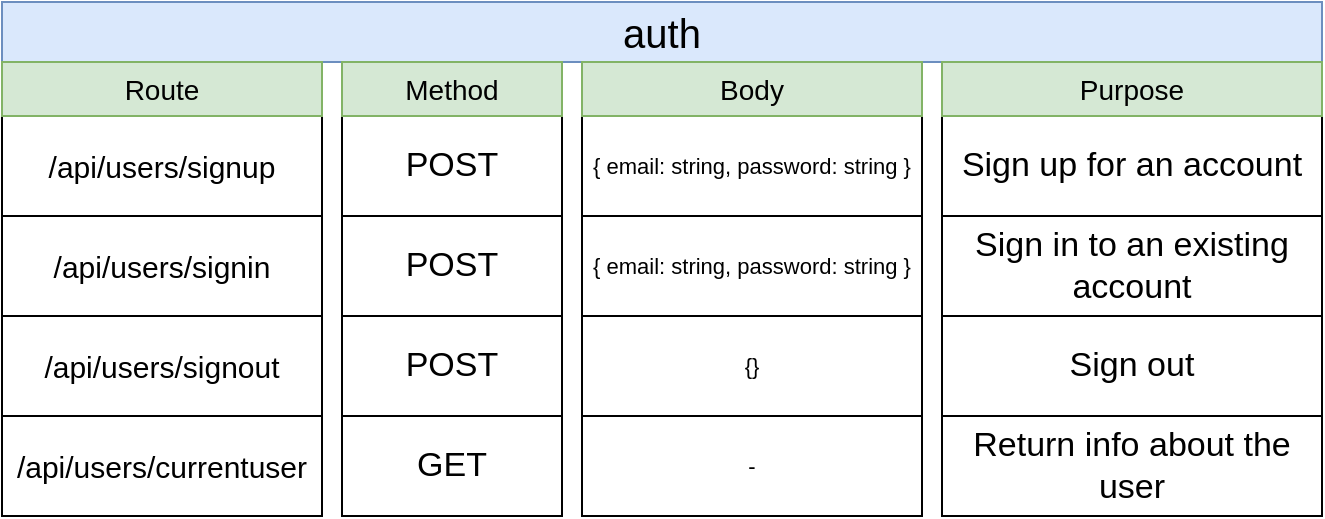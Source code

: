 <mxfile version="13.10.0" type="embed" pages="5">
    <diagram id="pP3zA8WMNNnWw6ckbHlF" name="auth API">
        <mxGraphModel dx="479" dy="548" grid="1" gridSize="10" guides="1" tooltips="1" connect="1" arrows="1" fold="1" page="1" pageScale="1" pageWidth="850" pageHeight="1100" math="0" shadow="0">
            <root>
                <mxCell id="0"/>
                <mxCell id="1" parent="0"/>
                <mxCell id="2" value="auth" style="rounded=0;whiteSpace=wrap;html=1;fontSize=20;align=center;fillColor=#dae8fc;strokeColor=#6c8ebf;fontStyle=0;fontColor=#000000;" parent="1" vertex="1">
                    <mxGeometry x="490" y="180" width="660" height="30" as="geometry"/>
                </mxCell>
                <mxCell id="3" value="POST" style="rounded=0;whiteSpace=wrap;html=1;fontSize=17;align=center;" parent="1" vertex="1">
                    <mxGeometry x="660" y="237" width="110" height="50" as="geometry"/>
                </mxCell>
                <mxCell id="4" value="/api/users/signup" style="rounded=0;whiteSpace=wrap;html=1;fontSize=15;align=center;" parent="1" vertex="1">
                    <mxGeometry x="490" y="237" width="160" height="50" as="geometry"/>
                </mxCell>
                <mxCell id="5" value="{ email: string, password: string }" style="rounded=0;whiteSpace=wrap;html=1;fontSize=11;align=center;" parent="1" vertex="1">
                    <mxGeometry x="780" y="237" width="170" height="50" as="geometry"/>
                </mxCell>
                <mxCell id="6" value="Sign up for an account" style="rounded=0;whiteSpace=wrap;html=1;fontSize=17;align=center;" parent="1" vertex="1">
                    <mxGeometry x="960" y="237" width="190" height="50" as="geometry"/>
                </mxCell>
                <mxCell id="7" value="Method" style="rounded=0;whiteSpace=wrap;html=1;fontSize=14;align=center;fillColor=#d5e8d4;strokeColor=#82b366;fontColor=#000000;" parent="1" vertex="1">
                    <mxGeometry x="660" y="210" width="110" height="27" as="geometry"/>
                </mxCell>
                <mxCell id="8" value="Route" style="rounded=0;whiteSpace=wrap;html=1;fontSize=14;align=center;fillColor=#d5e8d4;strokeColor=#82b366;fontColor=#000000;" parent="1" vertex="1">
                    <mxGeometry x="490" y="210" width="160" height="27" as="geometry"/>
                </mxCell>
                <mxCell id="9" value="Body" style="rounded=0;whiteSpace=wrap;html=1;fontSize=14;align=center;fillColor=#d5e8d4;strokeColor=#82b366;fontColor=#000000;" parent="1" vertex="1">
                    <mxGeometry x="780" y="210" width="170" height="27" as="geometry"/>
                </mxCell>
                <mxCell id="10" value="Purpose" style="rounded=0;whiteSpace=wrap;html=1;fontSize=14;align=center;fillColor=#d5e8d4;strokeColor=#82b366;fontColor=#000000;" parent="1" vertex="1">
                    <mxGeometry x="960" y="210" width="190" height="27" as="geometry"/>
                </mxCell>
                <mxCell id="11" value="POST" style="rounded=0;whiteSpace=wrap;html=1;fontSize=17;align=center;" parent="1" vertex="1">
                    <mxGeometry x="660" y="287" width="110" height="50" as="geometry"/>
                </mxCell>
                <mxCell id="12" value="/api/users/signin" style="rounded=0;whiteSpace=wrap;html=1;fontSize=15;align=center;" parent="1" vertex="1">
                    <mxGeometry x="490" y="287" width="160" height="50" as="geometry"/>
                </mxCell>
                <mxCell id="13" value="{ email: string, password: string }" style="rounded=0;whiteSpace=wrap;html=1;fontSize=11;align=center;" parent="1" vertex="1">
                    <mxGeometry x="780" y="287" width="170" height="50" as="geometry"/>
                </mxCell>
                <mxCell id="14" value="Sign in to an existing account" style="rounded=0;whiteSpace=wrap;html=1;fontSize=17;align=center;" parent="1" vertex="1">
                    <mxGeometry x="960" y="287" width="190" height="50" as="geometry"/>
                </mxCell>
                <mxCell id="15" value="POST" style="rounded=0;whiteSpace=wrap;html=1;fontSize=17;align=center;" parent="1" vertex="1">
                    <mxGeometry x="660" y="337" width="110" height="50" as="geometry"/>
                </mxCell>
                <mxCell id="16" value="/api/users/signout" style="rounded=0;whiteSpace=wrap;html=1;fontSize=15;align=center;" parent="1" vertex="1">
                    <mxGeometry x="490" y="337" width="160" height="50" as="geometry"/>
                </mxCell>
                <mxCell id="17" value="{}" style="rounded=0;whiteSpace=wrap;html=1;fontSize=11;align=center;" parent="1" vertex="1">
                    <mxGeometry x="780" y="337" width="170" height="50" as="geometry"/>
                </mxCell>
                <mxCell id="18" value="Sign out" style="rounded=0;whiteSpace=wrap;html=1;fontSize=17;align=center;" parent="1" vertex="1">
                    <mxGeometry x="960" y="337" width="190" height="50" as="geometry"/>
                </mxCell>
                <mxCell id="19" value="GET" style="rounded=0;whiteSpace=wrap;html=1;fontSize=17;align=center;" parent="1" vertex="1">
                    <mxGeometry x="660" y="387" width="110" height="50" as="geometry"/>
                </mxCell>
                <mxCell id="20" value="/api/users/currentuser" style="rounded=0;whiteSpace=wrap;html=1;fontSize=15;align=center;" parent="1" vertex="1">
                    <mxGeometry x="490" y="387" width="160" height="50" as="geometry"/>
                </mxCell>
                <mxCell id="21" value="-" style="rounded=0;whiteSpace=wrap;html=1;fontSize=11;align=center;" parent="1" vertex="1">
                    <mxGeometry x="780" y="387" width="170" height="50" as="geometry"/>
                </mxCell>
                <mxCell id="22" value="Return info about the user" style="rounded=0;whiteSpace=wrap;html=1;fontSize=17;align=center;" parent="1" vertex="1">
                    <mxGeometry x="960" y="387" width="190" height="50" as="geometry"/>
                </mxCell>
            </root>
        </mxGraphModel>
    </diagram>
    <diagram id="wknrve7_kJzuVYv7DMLA" name="auth requirements">
        <mxGraphModel dx="479" dy="548" grid="1" gridSize="10" guides="1" tooltips="1" connect="1" arrows="1" fold="1" page="1" pageScale="1" pageWidth="850" pageHeight="1100" math="0" shadow="0">
            <root>
                <mxCell id="8iwCmQECTmXBjqklKB3Y-0"/>
                <mxCell id="8iwCmQECTmXBjqklKB3Y-1" parent="8iwCmQECTmXBjqklKB3Y-0"/>
                <mxCell id="8iwCmQECTmXBjqklKB3Y-2" style="edgeStyle=orthogonalEdgeStyle;rounded=0;orthogonalLoop=1;jettySize=auto;html=1;exitX=1;exitY=0.5;exitDx=0;exitDy=0;fontSize=29;" parent="8iwCmQECTmXBjqklKB3Y-1" source="8iwCmQECTmXBjqklKB3Y-3" target="8iwCmQECTmXBjqklKB3Y-13" edge="1">
                    <mxGeometry relative="1" as="geometry"/>
                </mxCell>
                <mxCell id="8iwCmQECTmXBjqklKB3Y-3" value="Must be able to tell us &lt;span style=&quot;font-size: 17px;&quot;&gt;details about a user&lt;/span&gt;" style="rounded=0;whiteSpace=wrap;html=1;fontSize=17;align=center;fillColor=#f8cecc;strokeColor=#b85450;fontStyle=0;fontColor=#000000;" parent="8iwCmQECTmXBjqklKB3Y-1" vertex="1">
                    <mxGeometry x="550" y="250" width="490" height="50" as="geometry"/>
                </mxCell>
                <mxCell id="8iwCmQECTmXBjqklKB3Y-4" value="Requirements for Our Auth Mechanism" style="text;html=1;strokeColor=none;fillColor=none;align=center;verticalAlign=middle;whiteSpace=wrap;rounded=0;fontSize=21;fontStyle=1" parent="8iwCmQECTmXBjqklKB3Y-1" vertex="1">
                    <mxGeometry x="682.5" y="210" width="225" height="20" as="geometry"/>
                </mxCell>
                <mxCell id="8iwCmQECTmXBjqklKB3Y-5" style="edgeStyle=orthogonalEdgeStyle;rounded=0;orthogonalLoop=1;jettySize=auto;html=1;exitX=1;exitY=0.5;exitDx=0;exitDy=0;fontSize=29;" parent="8iwCmQECTmXBjqklKB3Y-1" source="8iwCmQECTmXBjqklKB3Y-6" target="8iwCmQECTmXBjqklKB3Y-13" edge="1">
                    <mxGeometry relative="1" as="geometry"/>
                </mxCell>
                <mxCell id="8iwCmQECTmXBjqklKB3Y-6" value="Must be able to handle authorization info" style="rounded=0;whiteSpace=wrap;html=1;fontSize=17;align=center;fillColor=#f8cecc;strokeColor=#b85450;fontStyle=0;fontColor=#000000;" parent="8iwCmQECTmXBjqklKB3Y-1" vertex="1">
                    <mxGeometry x="550" y="310" width="490" height="50" as="geometry"/>
                </mxCell>
                <mxCell id="8iwCmQECTmXBjqklKB3Y-7" style="edgeStyle=orthogonalEdgeStyle;rounded=0;orthogonalLoop=1;jettySize=auto;html=1;exitX=1;exitY=0.5;exitDx=0;exitDy=0;fontSize=29;" parent="8iwCmQECTmXBjqklKB3Y-1" source="8iwCmQECTmXBjqklKB3Y-8" target="8iwCmQECTmXBjqklKB3Y-13" edge="1">
                    <mxGeometry relative="1" as="geometry"/>
                </mxCell>
                <mxCell id="8iwCmQECTmXBjqklKB3Y-8" value="Must have a built-in, tamper-resistant way to expire or invalidate itself" style="rounded=0;whiteSpace=wrap;html=1;fontSize=17;align=center;fillColor=#f8cecc;strokeColor=#b85450;fontStyle=0;fontColor=#000000;" parent="8iwCmQECTmXBjqklKB3Y-1" vertex="1">
                    <mxGeometry x="550" y="370" width="490" height="50" as="geometry"/>
                </mxCell>
                <mxCell id="8iwCmQECTmXBjqklKB3Y-9" style="edgeStyle=orthogonalEdgeStyle;rounded=0;orthogonalLoop=1;jettySize=auto;html=1;exitX=1;exitY=0.5;exitDx=0;exitDy=0;entryX=0;entryY=0.5;entryDx=0;entryDy=0;fontSize=29;" parent="8iwCmQECTmXBjqklKB3Y-1" source="8iwCmQECTmXBjqklKB3Y-10" target="8iwCmQECTmXBjqklKB3Y-13" edge="1">
                    <mxGeometry relative="1" as="geometry"/>
                </mxCell>
                <mxCell id="8iwCmQECTmXBjqklKB3Y-10" value="Must be easily understood between different languages" style="rounded=0;whiteSpace=wrap;html=1;fontSize=17;align=center;fillColor=#f8cecc;strokeColor=#b85450;fontStyle=0;fontColor=#000000;" parent="8iwCmQECTmXBjqklKB3Y-1" vertex="1">
                    <mxGeometry x="550" y="430" width="490" height="50" as="geometry"/>
                </mxCell>
                <mxCell id="8iwCmQECTmXBjqklKB3Y-11" style="edgeStyle=orthogonalEdgeStyle;rounded=0;orthogonalLoop=1;jettySize=auto;html=1;exitX=1;exitY=0.5;exitDx=0;exitDy=0;fontSize=29;" parent="8iwCmQECTmXBjqklKB3Y-1" source="8iwCmQECTmXBjqklKB3Y-12" target="8iwCmQECTmXBjqklKB3Y-13" edge="1">
                    <mxGeometry relative="1" as="geometry"/>
                </mxCell>
                <mxCell id="8iwCmQECTmXBjqklKB3Y-12" value="Must not require some kind of backing data store on the server" style="rounded=0;whiteSpace=wrap;html=1;fontSize=17;align=center;fillColor=#f8cecc;strokeColor=#b85450;fontStyle=0;fontColor=#000000;" parent="8iwCmQECTmXBjqklKB3Y-1" vertex="1">
                    <mxGeometry x="550" y="490" width="490" height="50" as="geometry"/>
                </mxCell>
                <mxCell id="8iwCmQECTmXBjqklKB3Y-13" value="JWT!" style="rounded=0;whiteSpace=wrap;html=1;fontSize=29;align=center;fontStyle=0;fillColor=#dae8fc;strokeColor=#6c8ebf;fontColor=#000000;" parent="8iwCmQECTmXBjqklKB3Y-1" vertex="1">
                    <mxGeometry x="1110" y="250" width="120" height="290" as="geometry"/>
                </mxCell>
            </root>
        </mxGraphModel>
    </diagram>
    <diagram id="s7Son8mbhETvgVvLeWUq" name="jwt &amp; ssr">
        <mxGraphModel dx="479" dy="548" grid="1" gridSize="10" guides="1" tooltips="1" connect="1" arrows="1" fold="1" page="1" pageScale="1" pageWidth="850" pageHeight="1100" math="0" shadow="0">
            <root>
                <mxCell id="JNkHGROEs0F1F4ubXFPu-0"/>
                <mxCell id="JNkHGROEs0F1F4ubXFPu-1" parent="JNkHGROEs0F1F4ubXFPu-0"/>
                <mxCell id="JNkHGROEs0F1F4ubXFPu-2" value="Client" style="rounded=0;whiteSpace=wrap;html=1;fillColor=#f5f5f5;strokeColor=#666666;fontStyle=1;fontSize=19;fontColor=#000000;" parent="JNkHGROEs0F1F4ubXFPu-1" vertex="1">
                    <mxGeometry x="870" y="260" width="120" height="35" as="geometry"/>
                </mxCell>
                <mxCell id="JNkHGROEs0F1F4ubXFPu-3" style="edgeStyle=orthogonalEdgeStyle;rounded=0;orthogonalLoop=1;jettySize=auto;html=1;exitX=1;exitY=0.5;exitDx=0;exitDy=0;strokeWidth=1;fontSize=19;fontColor=#FFFFFF;strokeColor=#FFFFFF;" parent="JNkHGROEs0F1F4ubXFPu-1" source="JNkHGROEs0F1F4ubXFPu-5" target="JNkHGROEs0F1F4ubXFPu-17" edge="1">
                    <mxGeometry relative="1" as="geometry"/>
                </mxCell>
                <mxCell id="JNkHGROEs0F1F4ubXFPu-4" style="edgeStyle=orthogonalEdgeStyle;rounded=0;orthogonalLoop=1;jettySize=auto;html=1;exitX=1;exitY=0.5;exitDx=0;exitDy=0;entryX=0;entryY=0.417;entryDx=0;entryDy=0;entryPerimeter=0;strokeWidth=1;fontSize=19;fontColor=#FFFFFF;strokeColor=#FFFFFF;" parent="JNkHGROEs0F1F4ubXFPu-1" source="JNkHGROEs0F1F4ubXFPu-5" target="JNkHGROEs0F1F4ubXFPu-20" edge="1">
                    <mxGeometry relative="1" as="geometry"/>
                </mxCell>
                <mxCell id="JNkHGROEs0F1F4ubXFPu-5" value="" style="rounded=0;whiteSpace=wrap;html=1;fillColor=#f5f5f5;strokeColor=#666666;fontStyle=1;fontSize=19;fontColor=#000000;" parent="JNkHGROEs0F1F4ubXFPu-1" vertex="1">
                    <mxGeometry x="870" y="295" width="120" height="115" as="geometry"/>
                </mxCell>
                <mxCell id="JNkHGROEs0F1F4ubXFPu-6" value="Next JS" style="rounded=0;whiteSpace=wrap;html=1;fontSize=15;fontStyle=1;fontColor=#FFFFFF;" parent="JNkHGROEs0F1F4ubXFPu-1" vertex="1">
                    <mxGeometry x="885" y="310.26" width="90" height="90" as="geometry"/>
                </mxCell>
                <mxCell id="JNkHGROEs0F1F4ubXFPu-7" value="" style="endArrow=classic;html=1;fontSize=15;fontColor=#000000;" parent="JNkHGROEs0F1F4ubXFPu-1" edge="1">
                    <mxGeometry width="50" height="50" relative="1" as="geometry">
                        <mxPoint x="660" y="325" as="sourcePoint"/>
                        <mxPoint x="870" y="325" as="targetPoint"/>
                    </mxGeometry>
                </mxCell>
                <mxCell id="JNkHGROEs0F1F4ubXFPu-8" value="Request" style="rounded=0;whiteSpace=wrap;html=1;fontSize=15;fillColor=#dae8fc;strokeColor=#6c8ebf;fontStyle=1;fontColor=#000000;" parent="JNkHGROEs0F1F4ubXFPu-1" vertex="1">
                    <mxGeometry x="694" y="265" width="146" height="30" as="geometry"/>
                </mxCell>
                <mxCell id="JNkHGROEs0F1F4ubXFPu-9" value="" style="endArrow=classic;html=1;fontSize=15;fontColor=#000000;" parent="JNkHGROEs0F1F4ubXFPu-1" edge="1">
                    <mxGeometry width="50" height="50" relative="1" as="geometry">
                        <mxPoint x="870" y="340.26" as="sourcePoint"/>
                        <mxPoint x="660" y="340" as="targetPoint"/>
                    </mxGeometry>
                </mxCell>
                <mxCell id="JNkHGROEs0F1F4ubXFPu-10" value="Response" style="rounded=0;whiteSpace=wrap;html=1;fontSize=15;fillColor=#dae8fc;strokeColor=#6c8ebf;fontStyle=1;fontColor=#000000;" parent="JNkHGROEs0F1F4ubXFPu-1" vertex="1">
                    <mxGeometry x="694" y="340.26" width="150" height="30" as="geometry"/>
                </mxCell>
                <mxCell id="JNkHGROEs0F1F4ubXFPu-11" value="Fully rendered HTML file with content" style="rounded=0;whiteSpace=wrap;html=1;fontSize=19;fillColor=#dae8fc;strokeColor=#6c8ebf;fontStyle=1;fontColor=#000000;" parent="JNkHGROEs0F1F4ubXFPu-1" vertex="1">
                    <mxGeometry x="694" y="370.26" width="150" height="89.74" as="geometry"/>
                </mxCell>
                <mxCell id="JNkHGROEs0F1F4ubXFPu-12" value="" style="strokeWidth=1;shadow=0;dashed=0;align=center;html=1;shape=mxgraph.mockup.containers.browserWindow;rSize=0;strokeColor=#666666;strokeColor2=#008cff;strokeColor3=#c4c4c4;mainText=,;recursiveResize=0;fontSize=29;fontColor=#000000;" parent="JNkHGROEs0F1F4ubXFPu-1" vertex="1">
                    <mxGeometry x="356" y="250" width="304" height="230" as="geometry"/>
                </mxCell>
                <mxCell id="JNkHGROEs0F1F4ubXFPu-13" value="Page 1" style="strokeWidth=1;shadow=0;dashed=0;align=center;html=1;shape=mxgraph.mockup.containers.anchor;fontSize=17;fontColor=#666666;align=left;" parent="JNkHGROEs0F1F4ubXFPu-12" vertex="1">
                    <mxGeometry x="60" y="12" width="110" height="26" as="geometry"/>
                </mxCell>
                <mxCell id="JNkHGROEs0F1F4ubXFPu-14" value="ticketing.dev" style="strokeWidth=1;shadow=0;dashed=0;align=center;html=1;shape=mxgraph.mockup.containers.anchor;rSize=0;fontSize=17;fontColor=#666666;align=left;" parent="JNkHGROEs0F1F4ubXFPu-12" vertex="1">
                    <mxGeometry x="130" y="60" width="250" height="26" as="geometry"/>
                </mxCell>
                <mxCell id="JNkHGROEs0F1F4ubXFPu-15" value="&lt;span style=&quot;font-weight: normal&quot;&gt;GET ticketing.dev&lt;/span&gt;" style="rounded=0;whiteSpace=wrap;html=1;fontSize=15;fillColor=#dae8fc;strokeColor=#6c8ebf;fontStyle=1;fontColor=#000000;" parent="JNkHGROEs0F1F4ubXFPu-1" vertex="1">
                    <mxGeometry x="694" y="295" width="146" height="30" as="geometry"/>
                </mxCell>
                <mxCell id="JNkHGROEs0F1F4ubXFPu-16" value="Orders Service" style="rounded=0;whiteSpace=wrap;html=1;fillColor=#f5f5f5;strokeColor=#666666;fontStyle=1;fontSize=19;fontColor=#000000;" parent="JNkHGROEs0F1F4ubXFPu-1" vertex="1">
                    <mxGeometry x="1080" y="245" width="190" height="35" as="geometry"/>
                </mxCell>
                <mxCell id="JNkHGROEs0F1F4ubXFPu-17" value="" style="rounded=0;whiteSpace=wrap;html=1;fillColor=#f5f5f5;strokeColor=#666666;fontStyle=1;fontSize=19;fontColor=#000000;" parent="JNkHGROEs0F1F4ubXFPu-1" vertex="1">
                    <mxGeometry x="1080" y="280" width="190" height="60" as="geometry"/>
                </mxCell>
                <mxCell id="JNkHGROEs0F1F4ubXFPu-18" value="Express + express-validator" style="rounded=0;whiteSpace=wrap;html=1;fontSize=15;fontColor=#FFFFFF;" parent="JNkHGROEs0F1F4ubXFPu-1" vertex="1">
                    <mxGeometry x="1110" y="285" width="130" height="50" as="geometry"/>
                </mxCell>
                <mxCell id="JNkHGROEs0F1F4ubXFPu-19" value="Ticketing Service" style="rounded=0;whiteSpace=wrap;html=1;fillColor=#f5f5f5;strokeColor=#666666;fontStyle=1;fontSize=19;fontColor=#000000;" parent="JNkHGROEs0F1F4ubXFPu-1" vertex="1">
                    <mxGeometry x="1080" y="365" width="190" height="35" as="geometry"/>
                </mxCell>
                <mxCell id="JNkHGROEs0F1F4ubXFPu-20" value="" style="rounded=0;whiteSpace=wrap;html=1;fillColor=#f5f5f5;strokeColor=#666666;fontStyle=1;fontSize=19;fontColor=#000000;" parent="JNkHGROEs0F1F4ubXFPu-1" vertex="1">
                    <mxGeometry x="1080" y="400" width="190" height="60" as="geometry"/>
                </mxCell>
                <mxCell id="JNkHGROEs0F1F4ubXFPu-21" value="Express + express-validator" style="rounded=0;whiteSpace=wrap;html=1;fontSize=15;fontColor=#FFFFFF;" parent="JNkHGROEs0F1F4ubXFPu-1" vertex="1">
                    <mxGeometry x="1110" y="405" width="130" height="50" as="geometry"/>
                </mxCell>
                <mxCell id="JNkHGROEs0F1F4ubXFPu-22" value="" style="endArrow=none;dashed=1;html=1;fontSize=29;strokeWidth=6;strokeColor=#FF0000;fontColor=#000000;" parent="JNkHGROEs0F1F4ubXFPu-1" edge="1">
                    <mxGeometry width="50" height="50" relative="1" as="geometry">
                        <mxPoint x="620" y="240" as="sourcePoint"/>
                        <mxPoint x="1060" y="240" as="targetPoint"/>
                    </mxGeometry>
                </mxCell>
                <mxCell id="JNkHGROEs0F1F4ubXFPu-23" value="With server side rendering, we need to know auth info &lt;i style=&quot;font-size: 21px;&quot;&gt;with the first request&lt;/i&gt;" style="rounded=1;whiteSpace=wrap;html=1;fontSize=21;align=center;fillColor=#1ba1e2;strokeColor=#006EAF;fontColor=#ffffff;arcSize=40;" parent="JNkHGROEs0F1F4ubXFPu-1" vertex="1">
                    <mxGeometry x="690" y="120" width="330" height="100" as="geometry"/>
                </mxCell>
                <mxCell id="JNkHGROEs0F1F4ubXFPu-44" value="" style="strokeWidth=1;shadow=0;dashed=0;align=center;html=1;shape=mxgraph.mockup.containers.browserWindow;rSize=0;strokeColor=#666666;strokeColor2=#008cff;strokeColor3=#c4c4c4;mainText=,;recursiveResize=0;fontSize=25;fontColor=#000000;" parent="JNkHGROEs0F1F4ubXFPu-1" vertex="1">
                    <mxGeometry x="70" y="650" width="260" height="330" as="geometry"/>
                </mxCell>
                <mxCell id="JNkHGROEs0F1F4ubXFPu-45" value="Page 1" style="strokeWidth=1;shadow=0;dashed=0;align=center;html=1;shape=mxgraph.mockup.containers.anchor;fontSize=17;fontColor=#666666;align=left;" parent="JNkHGROEs0F1F4ubXFPu-44" vertex="1">
                    <mxGeometry x="60" y="12" width="110" height="26" as="geometry"/>
                </mxCell>
                <mxCell id="JNkHGROEs0F1F4ubXFPu-46" value="" style="strokeWidth=1;shadow=0;dashed=0;align=center;html=1;shape=mxgraph.mockup.containers.anchor;rSize=0;fontSize=17;fontColor=#666666;align=left;" parent="JNkHGROEs0F1F4ubXFPu-44" vertex="1">
                    <mxGeometry x="130" y="60" width="250" height="26" as="geometry"/>
                </mxCell>
                <mxCell id="JNkHGROEs0F1F4ubXFPu-47" value="Server" style="rounded=0;whiteSpace=wrap;html=1;fontSize=25;fillColor=#dae8fc;strokeColor=#6c8ebf;fontStyle=1;fontColor=#000000;" parent="JNkHGROEs0F1F4ubXFPu-1" vertex="1">
                    <mxGeometry x="620" y="650" width="130" height="330" as="geometry"/>
                </mxCell>
                <mxCell id="JNkHGROEs0F1F4ubXFPu-48" value="" style="endArrow=classic;html=1;fontSize=25;fontColor=#000000;" parent="JNkHGROEs0F1F4ubXFPu-1" edge="1">
                    <mxGeometry width="50" height="50" relative="1" as="geometry">
                        <mxPoint x="330" y="680" as="sourcePoint"/>
                        <mxPoint x="620" y="680" as="targetPoint"/>
                    </mxGeometry>
                </mxCell>
                <mxCell id="JNkHGROEs0F1F4ubXFPu-49" value="" style="endArrow=classic;html=1;fontSize=25;fontColor=#000000;" parent="JNkHGROEs0F1F4ubXFPu-1" edge="1">
                    <mxGeometry width="50" height="50" relative="1" as="geometry">
                        <mxPoint x="330" y="800" as="sourcePoint"/>
                        <mxPoint x="620" y="800" as="targetPoint"/>
                    </mxGeometry>
                </mxCell>
                <mxCell id="JNkHGROEs0F1F4ubXFPu-50" value="" style="endArrow=classic;html=1;fontSize=25;fontColor=#000000;" parent="JNkHGROEs0F1F4ubXFPu-1" edge="1">
                    <mxGeometry width="50" height="50" relative="1" as="geometry">
                        <mxPoint x="330" y="920" as="sourcePoint"/>
                        <mxPoint x="620" y="920" as="targetPoint"/>
                    </mxGeometry>
                </mxCell>
                <mxCell id="JNkHGROEs0F1F4ubXFPu-51" value="Request" style="rounded=0;whiteSpace=wrap;html=1;fontSize=19;fillColor=#ffe6cc;strokeColor=#d79b00;fontColor=#000000;" parent="JNkHGROEs0F1F4ubXFPu-1" vertex="1">
                    <mxGeometry x="380" y="920" width="190" height="30" as="geometry"/>
                </mxCell>
                <mxCell id="JNkHGROEs0F1F4ubXFPu-52" value="Headers" style="rounded=0;whiteSpace=wrap;html=1;fontSize=13;fillColor=#ffe6cc;strokeColor=#d79b00;fontStyle=1;fontColor=#000000;" parent="JNkHGROEs0F1F4ubXFPu-1" vertex="1">
                    <mxGeometry x="380" y="950" width="190" height="20" as="geometry"/>
                </mxCell>
                <mxCell id="JNkHGROEs0F1F4ubXFPu-53" value="Cookie" style="rounded=0;whiteSpace=wrap;html=1;fontSize=13;fillColor=#ffe6cc;strokeColor=#d79b00;fontStyle=1;fontColor=#000000;" parent="JNkHGROEs0F1F4ubXFPu-1" vertex="1">
                    <mxGeometry x="380" y="970" width="100" height="20" as="geometry"/>
                </mxCell>
                <mxCell id="JNkHGROEs0F1F4ubXFPu-54" value="MY JWT" style="rounded=0;whiteSpace=wrap;html=1;fontSize=13;fillColor=#ffe6cc;strokeColor=#d79b00;fontColor=#000000;" parent="JNkHGROEs0F1F4ubXFPu-1" vertex="1">
                    <mxGeometry x="480" y="970" width="90" height="20" as="geometry"/>
                </mxCell>
                <mxCell id="JNkHGROEs0F1F4ubXFPu-56" value="Request" style="rounded=0;whiteSpace=wrap;html=1;fontSize=19;fillColor=#ffe6cc;strokeColor=#d79b00;fontColor=#000000;" parent="JNkHGROEs0F1F4ubXFPu-1" vertex="1">
                    <mxGeometry x="370" y="790" width="190" height="30" as="geometry"/>
                </mxCell>
                <mxCell id="JNkHGROEs0F1F4ubXFPu-57" value="Body" style="rounded=0;whiteSpace=wrap;html=1;fontSize=13;fillColor=#ffe6cc;strokeColor=#d79b00;fontStyle=1;fontColor=#000000;" parent="JNkHGROEs0F1F4ubXFPu-1" vertex="1">
                    <mxGeometry x="370" y="820" width="190" height="20" as="geometry"/>
                </mxCell>
                <mxCell id="JNkHGROEs0F1F4ubXFPu-58" value="token" style="rounded=0;whiteSpace=wrap;html=1;fontSize=13;fillColor=#ffe6cc;strokeColor=#d79b00;fontStyle=1;fontColor=#000000;" parent="JNkHGROEs0F1F4ubXFPu-1" vertex="1">
                    <mxGeometry x="370" y="840" width="100" height="20" as="geometry"/>
                </mxCell>
                <mxCell id="JNkHGROEs0F1F4ubXFPu-59" value="MY JWT" style="rounded=0;whiteSpace=wrap;html=1;fontSize=13;fillColor=#ffe6cc;strokeColor=#d79b00;fontColor=#000000;" parent="JNkHGROEs0F1F4ubXFPu-1" vertex="1">
                    <mxGeometry x="470" y="840" width="90" height="20" as="geometry"/>
                </mxCell>
                <mxCell id="JNkHGROEs0F1F4ubXFPu-60" value="Request" style="rounded=0;whiteSpace=wrap;html=1;fontSize=19;fillColor=#ffe6cc;strokeColor=#d79b00;fontColor=#000000;" parent="JNkHGROEs0F1F4ubXFPu-1" vertex="1">
                    <mxGeometry x="370" y="650" width="190" height="30" as="geometry"/>
                </mxCell>
                <mxCell id="JNkHGROEs0F1F4ubXFPu-61" value="Authorization" style="rounded=0;whiteSpace=wrap;html=1;fontSize=13;fillColor=#ffe6cc;strokeColor=#d79b00;fontStyle=1;fontColor=#000000;" parent="JNkHGROEs0F1F4ubXFPu-1" vertex="1">
                    <mxGeometry x="370" y="700" width="100" height="20" as="geometry"/>
                </mxCell>
                <mxCell id="JNkHGROEs0F1F4ubXFPu-62" value="MY JWT" style="rounded=0;whiteSpace=wrap;html=1;fontSize=13;fillColor=#ffe6cc;strokeColor=#d79b00;fontColor=#000000;" parent="JNkHGROEs0F1F4ubXFPu-1" vertex="1">
                    <mxGeometry x="470" y="700" width="90" height="20" as="geometry"/>
                </mxCell>
                <mxCell id="JNkHGROEs0F1F4ubXFPu-63" value="Headers" style="rounded=0;whiteSpace=wrap;html=1;fontSize=13;fillColor=#ffe6cc;strokeColor=#d79b00;fontStyle=1;fontColor=#000000;" parent="JNkHGROEs0F1F4ubXFPu-1" vertex="1">
                    <mxGeometry x="370" y="680" width="190" height="20" as="geometry"/>
                </mxCell>
                <mxCell id="JNkHGROEs0F1F4ubXFPu-64" value="" style="strokeWidth=1;shadow=0;dashed=0;align=center;html=1;shape=mxgraph.mockup.containers.browserWindow;rSize=0;strokeColor=#666666;strokeColor2=#008cff;strokeColor3=#c4c4c4;mainText=,;recursiveResize=0;fontSize=25;fontColor=#000000;" parent="JNkHGROEs0F1F4ubXFPu-1" vertex="1">
                    <mxGeometry x="975" y="640" width="260" height="330" as="geometry"/>
                </mxCell>
                <mxCell id="JNkHGROEs0F1F4ubXFPu-65" value="Page 1" style="strokeWidth=1;shadow=0;dashed=0;align=center;html=1;shape=mxgraph.mockup.containers.anchor;fontSize=17;fontColor=#666666;align=left;" parent="JNkHGROEs0F1F4ubXFPu-64" vertex="1">
                    <mxGeometry x="60" y="12" width="110" height="26" as="geometry"/>
                </mxCell>
                <mxCell id="JNkHGROEs0F1F4ubXFPu-66" value="" style="strokeWidth=1;shadow=0;dashed=0;align=center;html=1;shape=mxgraph.mockup.containers.anchor;rSize=0;fontSize=17;fontColor=#666666;align=left;" parent="JNkHGROEs0F1F4ubXFPu-64" vertex="1">
                    <mxGeometry x="130" y="60" width="250" height="26" as="geometry"/>
                </mxCell>
                <mxCell id="JNkHGROEs0F1F4ubXFPu-67" value="Server" style="rounded=0;whiteSpace=wrap;html=1;fontSize=25;fillColor=#dae8fc;strokeColor=#6c8ebf;fontStyle=1;fontColor=#000000;" parent="JNkHGROEs0F1F4ubXFPu-1" vertex="1">
                    <mxGeometry x="1525" y="640" width="130" height="330" as="geometry"/>
                </mxCell>
                <mxCell id="JNkHGROEs0F1F4ubXFPu-68" value="" style="endArrow=classic;html=1;fontSize=25;fontColor=#000000;" parent="JNkHGROEs0F1F4ubXFPu-1" edge="1">
                    <mxGeometry width="50" height="50" relative="1" as="geometry">
                        <mxPoint x="1235" y="670" as="sourcePoint"/>
                        <mxPoint x="1525" y="670" as="targetPoint"/>
                    </mxGeometry>
                </mxCell>
                <mxCell id="JNkHGROEs0F1F4ubXFPu-69" value="" style="endArrow=classic;html=1;fontSize=25;fontColor=#000000;" parent="JNkHGROEs0F1F4ubXFPu-1" edge="1">
                    <mxGeometry width="50" height="50" relative="1" as="geometry">
                        <mxPoint x="1235" y="790" as="sourcePoint"/>
                        <mxPoint x="1525" y="790" as="targetPoint"/>
                    </mxGeometry>
                </mxCell>
                <mxCell id="JNkHGROEs0F1F4ubXFPu-70" value="" style="endArrow=classic;html=1;fontSize=25;fontColor=#000000;" parent="JNkHGROEs0F1F4ubXFPu-1" edge="1">
                    <mxGeometry width="50" height="50" relative="1" as="geometry">
                        <mxPoint x="1235" y="910" as="sourcePoint"/>
                        <mxPoint x="1525" y="910" as="targetPoint"/>
                    </mxGeometry>
                </mxCell>
                <mxCell id="JNkHGROEs0F1F4ubXFPu-71" value="Request" style="rounded=0;whiteSpace=wrap;html=1;fontSize=19;fillColor=#ffe6cc;strokeColor=#d79b00;fontColor=#000000;" parent="JNkHGROEs0F1F4ubXFPu-1" vertex="1">
                    <mxGeometry x="1285" y="910" width="190" height="30" as="geometry"/>
                </mxCell>
                <mxCell id="JNkHGROEs0F1F4ubXFPu-72" value="Headers" style="rounded=0;whiteSpace=wrap;html=1;fontSize=13;fillColor=#ffe6cc;strokeColor=#d79b00;fontStyle=1;fontColor=#000000;" parent="JNkHGROEs0F1F4ubXFPu-1" vertex="1">
                    <mxGeometry x="1285" y="940" width="190" height="20" as="geometry"/>
                </mxCell>
                <mxCell id="JNkHGROEs0F1F4ubXFPu-73" value="Cookie" style="rounded=0;whiteSpace=wrap;html=1;fontSize=13;fillColor=#ffe6cc;strokeColor=#d79b00;fontStyle=1;fontColor=#000000;" parent="JNkHGROEs0F1F4ubXFPu-1" vertex="1">
                    <mxGeometry x="1285" y="960" width="100" height="20" as="geometry"/>
                </mxCell>
                <mxCell id="JNkHGROEs0F1F4ubXFPu-74" value="MY JWT" style="rounded=0;whiteSpace=wrap;html=1;fontSize=13;fillColor=#ffe6cc;strokeColor=#d79b00;fontColor=#000000;" parent="JNkHGROEs0F1F4ubXFPu-1" vertex="1">
                    <mxGeometry x="1385" y="960" width="90" height="20" as="geometry"/>
                </mxCell>
                <mxCell id="JNkHGROEs0F1F4ubXFPu-75" value="" style="shape=singleArrow;direction=south;whiteSpace=wrap;html=1;fontColor=#000000;arrowWidth=0.28;arrowSize=0.18;fillColor=#33FF33;" parent="JNkHGROEs0F1F4ubXFPu-1" vertex="1">
                    <mxGeometry x="1090" y="510" width="50" height="100" as="geometry"/>
                </mxCell>
                <mxCell id="JNkHGROEs0F1F4ubXFPu-77" value="Options to send the token on a request" style="rounded=1;whiteSpace=wrap;html=1;fontSize=21;align=center;fillColor=#1ba1e2;strokeColor=#006EAF;fontColor=#ffffff;arcSize=38;" parent="JNkHGROEs0F1F4ubXFPu-1" vertex="1">
                    <mxGeometry x="10" y="540" width="210" height="80" as="geometry"/>
                </mxCell>
                <mxCell id="JNkHGROEs0F1F4ubXFPu-78" value="With the SSR we will remain with one option to send the cookie" style="rounded=1;whiteSpace=wrap;html=1;fontSize=21;align=center;fillColor=#1ba1e2;strokeColor=#006EAF;fontColor=#ffffff;arcSize=33;" parent="JNkHGROEs0F1F4ubXFPu-1" vertex="1">
                    <mxGeometry x="1390" y="470" width="280" height="150" as="geometry"/>
                </mxCell>
            </root>
        </mxGraphModel>
    </diagram>
    <diagram id="mDgVP7-o3KTjvQFtGrMG" name="sign up">
        <mxGraphModel dx="479" dy="548" grid="1" gridSize="10" guides="1" tooltips="1" connect="1" arrows="1" fold="1" page="1" pageScale="1" pageWidth="850" pageHeight="1100" math="0" shadow="0">
            <root>
                <mxCell id="2ePLKepx3ksOfY-r8SGx-0"/>
                <mxCell id="2ePLKepx3ksOfY-r8SGx-1" parent="2ePLKepx3ksOfY-r8SGx-0"/>
                <mxCell id="2ePLKepx3ksOfY-r8SGx-48" value="" style="strokeWidth=1;shadow=0;dashed=0;align=center;html=1;shape=mxgraph.mockup.containers.browserWindow;rSize=0;strokeColor=#666666;strokeColor2=#008cff;strokeColor3=#c4c4c4;mainText=,;recursiveResize=0;fontStyle=1;fontColor=#000000;" parent="2ePLKepx3ksOfY-r8SGx-1" vertex="1">
                    <mxGeometry x="250" y="295" width="190" height="250" as="geometry"/>
                </mxCell>
                <mxCell id="2ePLKepx3ksOfY-r8SGx-49" value="Page 1" style="strokeWidth=1;shadow=0;dashed=0;align=center;html=1;shape=mxgraph.mockup.containers.anchor;fontSize=17;fontColor=#666666;align=left;" parent="2ePLKepx3ksOfY-r8SGx-48" vertex="1">
                    <mxGeometry x="60" y="12" width="110" height="26" as="geometry"/>
                </mxCell>
                <mxCell id="2ePLKepx3ksOfY-r8SGx-50" value="" style="strokeWidth=1;shadow=0;dashed=0;align=center;html=1;shape=mxgraph.mockup.containers.anchor;rSize=0;fontSize=17;fontColor=#666666;align=left;" parent="2ePLKepx3ksOfY-r8SGx-48" vertex="1">
                    <mxGeometry x="130" y="60" width="250" height="26" as="geometry"/>
                </mxCell>
                <mxCell id="2ePLKepx3ksOfY-r8SGx-51" value="React App" style="rounded=0;whiteSpace=wrap;html=1;fontSize=22;fillColor=#ffe6cc;strokeColor=#d79b00;fontStyle=1;fontColor=#000000;" parent="2ePLKepx3ksOfY-r8SGx-48" vertex="1">
                    <mxGeometry x="10" y="140" width="160" height="80" as="geometry"/>
                </mxCell>
                <mxCell id="2ePLKepx3ksOfY-r8SGx-52" value="Auth Service" style="rounded=0;whiteSpace=wrap;html=1;strokeColor=#666666;fontColor=#333333;fontStyle=1;fontSize=19;fillColor=#CCCCCC;" parent="2ePLKepx3ksOfY-r8SGx-1" vertex="1">
                    <mxGeometry x="700" y="290" width="420" height="35" as="geometry"/>
                </mxCell>
                <mxCell id="2ePLKepx3ksOfY-r8SGx-53" value="" style="rounded=0;whiteSpace=wrap;html=1;fillColor=#f5f5f5;strokeColor=#666666;fontColor=#333333;fontStyle=1;fontSize=19;" parent="2ePLKepx3ksOfY-r8SGx-1" vertex="1">
                    <mxGeometry x="700" y="325" width="420" height="230" as="geometry"/>
                </mxCell>
                <mxCell id="2ePLKepx3ksOfY-r8SGx-54" value="" style="endArrow=classic;html=1;fontSize=15;strokeWidth=2;" parent="2ePLKepx3ksOfY-r8SGx-1" edge="1">
                    <mxGeometry width="50" height="50" relative="1" as="geometry">
                        <mxPoint x="510" y="355" as="sourcePoint"/>
                        <mxPoint x="700" y="355" as="targetPoint"/>
                    </mxGeometry>
                </mxCell>
                <mxCell id="2ePLKepx3ksOfY-r8SGx-55" value="{ email, password }" style="rounded=0;whiteSpace=wrap;html=1;fontSize=15;fillColor=#dae8fc;strokeColor=#6c8ebf;fontColor=#000000;" parent="2ePLKepx3ksOfY-r8SGx-1" vertex="1">
                    <mxGeometry x="530" y="315" width="140" height="40" as="geometry"/>
                </mxCell>
                <mxCell id="2ePLKepx3ksOfY-r8SGx-56" style="edgeStyle=orthogonalEdgeStyle;rounded=0;orthogonalLoop=1;jettySize=auto;html=1;exitX=0.5;exitY=1;exitDx=0;exitDy=0;entryX=0.5;entryY=0;entryDx=0;entryDy=0;fontSize=13;" parent="2ePLKepx3ksOfY-r8SGx-1" source="2ePLKepx3ksOfY-r8SGx-58" target="2ePLKepx3ksOfY-r8SGx-61" edge="1">
                    <mxGeometry relative="1" as="geometry"/>
                </mxCell>
                <mxCell id="2ePLKepx3ksOfY-r8SGx-57" style="edgeStyle=orthogonalEdgeStyle;rounded=0;orthogonalLoop=1;jettySize=auto;html=1;exitX=1;exitY=0.5;exitDx=0;exitDy=0;entryX=-0.008;entryY=0.134;entryDx=0;entryDy=0;entryPerimeter=0;fontSize=13;" parent="2ePLKepx3ksOfY-r8SGx-1" source="2ePLKepx3ksOfY-r8SGx-58" target="2ePLKepx3ksOfY-r8SGx-71" edge="1">
                    <mxGeometry relative="1" as="geometry"/>
                </mxCell>
                <mxCell id="2ePLKepx3ksOfY-r8SGx-58" value="Does a user with this email already exist? If so, respond with error" style="rounded=0;whiteSpace=wrap;html=1;fontSize=13;" parent="2ePLKepx3ksOfY-r8SGx-1" vertex="1">
                    <mxGeometry x="710" y="335" width="280" height="40" as="geometry"/>
                </mxCell>
                <mxCell id="2ePLKepx3ksOfY-r8SGx-59" value="&lt;b&gt;SIGN UP&lt;/b&gt;" style="rounded=0;whiteSpace=wrap;html=1;fontSize=15;fillColor=#dae8fc;strokeColor=#6c8ebf;fontColor=#000000;" parent="2ePLKepx3ksOfY-r8SGx-1" vertex="1">
                    <mxGeometry x="530" y="290" width="140" height="25" as="geometry"/>
                </mxCell>
                <mxCell id="2ePLKepx3ksOfY-r8SGx-60" style="edgeStyle=orthogonalEdgeStyle;rounded=0;orthogonalLoop=1;jettySize=auto;html=1;exitX=0.5;exitY=1;exitDx=0;exitDy=0;entryX=0.5;entryY=0;entryDx=0;entryDy=0;fontSize=13;" parent="2ePLKepx3ksOfY-r8SGx-1" source="2ePLKepx3ksOfY-r8SGx-61" target="2ePLKepx3ksOfY-r8SGx-63" edge="1">
                    <mxGeometry relative="1" as="geometry"/>
                </mxCell>
                <mxCell id="2ePLKepx3ksOfY-r8SGx-61" value="Can't store passwords in plain text!&amp;nbsp; Hash the password the user entered" style="rounded=0;whiteSpace=wrap;html=1;fontSize=13;" parent="2ePLKepx3ksOfY-r8SGx-1" vertex="1">
                    <mxGeometry x="710" y="390" width="280" height="40" as="geometry"/>
                </mxCell>
                <mxCell id="2ePLKepx3ksOfY-r8SGx-62" style="edgeStyle=orthogonalEdgeStyle;rounded=0;orthogonalLoop=1;jettySize=auto;html=1;exitX=1;exitY=0.5;exitDx=0;exitDy=0;entryX=-0.022;entryY=0.864;entryDx=0;entryDy=0;entryPerimeter=0;fontSize=13;" parent="2ePLKepx3ksOfY-r8SGx-1" source="2ePLKepx3ksOfY-r8SGx-63" target="2ePLKepx3ksOfY-r8SGx-71" edge="1">
                    <mxGeometry relative="1" as="geometry"/>
                </mxCell>
                <mxCell id="2ePLKepx3ksOfY-r8SGx-63" value="Create a new User and save them to MongoDB" style="rounded=0;whiteSpace=wrap;html=1;fontSize=13;" parent="2ePLKepx3ksOfY-r8SGx-1" vertex="1">
                    <mxGeometry x="710" y="445" width="280" height="40" as="geometry"/>
                </mxCell>
                <mxCell id="2ePLKepx3ksOfY-r8SGx-64" style="edgeStyle=orthogonalEdgeStyle;rounded=0;orthogonalLoop=1;jettySize=auto;html=1;exitX=0.5;exitY=1;exitDx=0;exitDy=0;entryX=0.5;entryY=0;entryDx=0;entryDy=0;fontSize=13;" parent="2ePLKepx3ksOfY-r8SGx-1" target="2ePLKepx3ksOfY-r8SGx-66" edge="1">
                    <mxGeometry relative="1" as="geometry">
                        <mxPoint x="850" y="485" as="sourcePoint"/>
                    </mxGeometry>
                </mxCell>
                <mxCell id="2ePLKepx3ksOfY-r8SGx-65" style="edgeStyle=orthogonalEdgeStyle;rounded=0;orthogonalLoop=1;jettySize=auto;html=1;exitX=0;exitY=0.5;exitDx=0;exitDy=0;fontSize=13;strokeWidth=2;" parent="2ePLKepx3ksOfY-r8SGx-1" source="2ePLKepx3ksOfY-r8SGx-66" edge="1">
                    <mxGeometry relative="1" as="geometry">
                        <mxPoint x="510" y="520" as="targetPoint"/>
                    </mxGeometry>
                </mxCell>
                <mxCell id="2ePLKepx3ksOfY-r8SGx-66" value="User is now considered to be logged in.&amp;nbsp; Send them a JWT in a cookie" style="rounded=0;whiteSpace=wrap;html=1;fontSize=13;" parent="2ePLKepx3ksOfY-r8SGx-1" vertex="1">
                    <mxGeometry x="710" y="500" width="280" height="40" as="geometry"/>
                </mxCell>
                <mxCell id="2ePLKepx3ksOfY-r8SGx-70" style="edgeStyle=orthogonalEdgeStyle;rounded=0;orthogonalLoop=1;jettySize=auto;html=1;exitX=1;exitY=0.5;exitDx=0;exitDy=0;entryX=0;entryY=0.25;entryDx=0;entryDy=0;fontSize=13;strokeWidth=2;" parent="2ePLKepx3ksOfY-r8SGx-1" source="2ePLKepx3ksOfY-r8SGx-71" target="2ePLKepx3ksOfY-r8SGx-76" edge="1">
                    <mxGeometry relative="1" as="geometry">
                        <mxPoint x="1270" y="440" as="targetPoint"/>
                    </mxGeometry>
                </mxCell>
                <mxCell id="2ePLKepx3ksOfY-r8SGx-71" value="Mongoose User Model" style="rounded=0;whiteSpace=wrap;html=1;fontSize=13;fillColor=#fff2cc;strokeColor=#d6b656;fontStyle=1;fontColor=#000000;" parent="2ePLKepx3ksOfY-r8SGx-1" vertex="1">
                    <mxGeometry x="1030" y="335" width="80" height="150" as="geometry"/>
                </mxCell>
                <mxCell id="2ePLKepx3ksOfY-r8SGx-72" value="&lt;b&gt;Response&lt;/b&gt;" style="rounded=0;whiteSpace=wrap;html=1;fontSize=15;fillColor=#dae8fc;strokeColor=#6c8ebf;fontColor=#000000;" parent="2ePLKepx3ksOfY-r8SGx-1" vertex="1">
                    <mxGeometry x="540" y="520" width="143" height="25" as="geometry"/>
                </mxCell>
                <mxCell id="2ePLKepx3ksOfY-r8SGx-73" value="&lt;b&gt;Headers&lt;/b&gt;" style="rounded=0;whiteSpace=wrap;html=1;fontSize=15;fillColor=#dae8fc;strokeColor=#6c8ebf;fontColor=#000000;" parent="2ePLKepx3ksOfY-r8SGx-1" vertex="1">
                    <mxGeometry x="540" y="545" width="143" height="25" as="geometry"/>
                </mxCell>
                <mxCell id="2ePLKepx3ksOfY-r8SGx-74" value="&lt;span&gt;Set-Cookie&lt;/span&gt;" style="rounded=0;whiteSpace=wrap;html=1;fontSize=15;fillColor=#dae8fc;strokeColor=#6c8ebf;fontStyle=0;fontColor=#000000;" parent="2ePLKepx3ksOfY-r8SGx-1" vertex="1">
                    <mxGeometry x="540" y="570" width="80" height="25" as="geometry"/>
                </mxCell>
                <mxCell id="2ePLKepx3ksOfY-r8SGx-75" value="&lt;span&gt;JWT&lt;/span&gt;" style="rounded=0;whiteSpace=wrap;html=1;fontSize=15;fillColor=#dae8fc;strokeColor=#6c8ebf;fontStyle=0;fontColor=#000000;" parent="2ePLKepx3ksOfY-r8SGx-1" vertex="1">
                    <mxGeometry x="620" y="570" width="63" height="25" as="geometry"/>
                </mxCell>
                <mxCell id="2ePLKepx3ksOfY-r8SGx-76" value="" style="rounded=0;whiteSpace=wrap;html=1;fontSize=13;fontColor=#FFFFFF;" parent="2ePLKepx3ksOfY-r8SGx-1" vertex="1">
                    <mxGeometry x="1230" y="385" width="200" height="100" as="geometry"/>
                </mxCell>
                <mxCell id="2ePLKepx3ksOfY-r8SGx-77" value="{ email: 'test@test.com', password: '&lt;span style=&quot;font-size: 13px&quot;&gt;&lt;b&gt;lkjsdlkj23lk5jl2l&lt;/b&gt;&lt;/span&gt;' }" style="rounded=0;whiteSpace=wrap;html=1;fontSize=12;fillColor=#d5e8d4;strokeColor=#82b366;fontColor=#000000;" parent="2ePLKepx3ksOfY-r8SGx-1" vertex="1">
                    <mxGeometry x="1245" y="405" width="175" height="40" as="geometry"/>
                </mxCell>
                <mxCell id="2ePLKepx3ksOfY-r8SGx-78" value="User Collection" style="rounded=0;whiteSpace=wrap;html=1;fontSize=13;fontColor=#FFFFFF;" parent="2ePLKepx3ksOfY-r8SGx-1" vertex="1">
                    <mxGeometry x="1230" y="350" width="200" height="35" as="geometry"/>
                </mxCell>
                <mxCell id="2ePLKepx3ksOfY-r8SGx-80" value="&lt;span style=&quot;font-size: 19px;&quot;&gt;MongoDB&lt;/span&gt;" style="rounded=0;whiteSpace=wrap;html=1;fontSize=13;fillColor=#e1d5e7;strokeColor=#9673a6;fontStyle=1;fontColor=#000000;" parent="2ePLKepx3ksOfY-r8SGx-1" vertex="1">
                    <mxGeometry x="1217.5" y="315" width="230" height="35" as="geometry"/>
                </mxCell>
            </root>
        </mxGraphModel>
    </diagram>
    <diagram id="AYtjZKpy3S1ALM4sAhjc" name="sign in">
        &#xa;
        <mxGraphModel dx="479" dy="548" grid="1" gridSize="10" guides="1" tooltips="1" connect="1" arrows="1" fold="1" page="1" pageScale="1" pageWidth="850" pageHeight="1100" math="0" shadow="0">
            &#xa;
            <root>
                &#xa;
                <mxCell id="HY1SN_5mMg5IJgrjzyaV-0"/>
                &#xa;
                <mxCell id="HY1SN_5mMg5IJgrjzyaV-1" parent="HY1SN_5mMg5IJgrjzyaV-0"/>
                &#xa;
                <mxCell id="k2vZWX-860OpY5j8V-PU-0" value="" style="strokeWidth=1;shadow=0;dashed=0;align=center;html=1;shape=mxgraph.mockup.containers.browserWindow;rSize=0;strokeColor=#666666;strokeColor2=#008cff;strokeColor3=#c4c4c4;mainText=,;recursiveResize=0;fontStyle=1;fontColor=#000000;" parent="HY1SN_5mMg5IJgrjzyaV-1" vertex="1">
                    &#xa;
                    <mxGeometry x="250" y="295" width="190" height="250" as="geometry"/>
                    &#xa;
                </mxCell>
                &#xa;
                <mxCell id="k2vZWX-860OpY5j8V-PU-1" value="Page 1" style="strokeWidth=1;shadow=0;dashed=0;align=center;html=1;shape=mxgraph.mockup.containers.anchor;fontSize=17;fontColor=#666666;align=left;" parent="k2vZWX-860OpY5j8V-PU-0" vertex="1">
                    &#xa;
                    <mxGeometry x="60" y="12" width="110" height="26" as="geometry"/>
                    &#xa;
                </mxCell>
                &#xa;
                <mxCell id="k2vZWX-860OpY5j8V-PU-2" value="" style="strokeWidth=1;shadow=0;dashed=0;align=center;html=1;shape=mxgraph.mockup.containers.anchor;rSize=0;fontSize=17;fontColor=#666666;align=left;" parent="k2vZWX-860OpY5j8V-PU-0" vertex="1">
                    &#xa;
                    <mxGeometry x="130" y="60" width="250" height="26" as="geometry"/>
                    &#xa;
                </mxCell>
                &#xa;
                <mxCell id="k2vZWX-860OpY5j8V-PU-3" value="React App" style="rounded=0;whiteSpace=wrap;html=1;fontSize=22;fillColor=#ffe6cc;strokeColor=#d79b00;fontStyle=1;fontColor=#000000;" parent="k2vZWX-860OpY5j8V-PU-0" vertex="1">
                    &#xa;
                    <mxGeometry x="10" y="140" width="160" height="80" as="geometry"/>
                    &#xa;
                </mxCell>
                &#xa;
                <mxCell id="k2vZWX-860OpY5j8V-PU-4" value="Auth Service" style="rounded=0;whiteSpace=wrap;html=1;strokeColor=#666666;fontColor=#333333;fontStyle=1;fontSize=19;fillColor=#CCCCCC;" parent="HY1SN_5mMg5IJgrjzyaV-1" vertex="1">
                    &#xa;
                    <mxGeometry x="700" y="290" width="420" height="35" as="geometry"/>
                    &#xa;
                </mxCell>
                &#xa;
                <mxCell id="k2vZWX-860OpY5j8V-PU-5" value="" style="rounded=0;whiteSpace=wrap;html=1;fillColor=#f5f5f5;strokeColor=#666666;fontColor=#333333;fontStyle=1;fontSize=19;" parent="HY1SN_5mMg5IJgrjzyaV-1" vertex="1">
                    &#xa;
                    <mxGeometry x="700" y="325" width="420" height="230" as="geometry"/>
                    &#xa;
                </mxCell>
                &#xa;
                <mxCell id="k2vZWX-860OpY5j8V-PU-6" value="" style="endArrow=classic;html=1;fontSize=15;strokeWidth=2;" parent="HY1SN_5mMg5IJgrjzyaV-1" edge="1">
                    &#xa;
                    <mxGeometry width="50" height="50" relative="1" as="geometry">
                        &#xa;
                        <mxPoint x="510" y="355" as="sourcePoint"/>
                        &#xa;
                        <mxPoint x="700" y="355" as="targetPoint"/>
                        &#xa;
                    </mxGeometry>
                    &#xa;
                </mxCell>
                &#xa;
                <mxCell id="k2vZWX-860OpY5j8V-PU-7" value="{ email, password }" style="rounded=0;whiteSpace=wrap;html=1;fontSize=15;fillColor=#dae8fc;strokeColor=#6c8ebf;fontColor=#000000;" parent="HY1SN_5mMg5IJgrjzyaV-1" vertex="1">
                    &#xa;
                    <mxGeometry x="530" y="315" width="140" height="40" as="geometry"/>
                    &#xa;
                </mxCell>
                &#xa;
                <mxCell id="k2vZWX-860OpY5j8V-PU-8" style="edgeStyle=orthogonalEdgeStyle;rounded=0;orthogonalLoop=1;jettySize=auto;html=1;exitX=0.5;exitY=1;exitDx=0;exitDy=0;entryX=0.5;entryY=0;entryDx=0;entryDy=0;fontSize=13;" parent="HY1SN_5mMg5IJgrjzyaV-1" source="k2vZWX-860OpY5j8V-PU-10" target="k2vZWX-860OpY5j8V-PU-13" edge="1">
                    &#xa;
                    <mxGeometry relative="1" as="geometry"/>
                    &#xa;
                </mxCell>
                &#xa;
                <mxCell id="k2vZWX-860OpY5j8V-PU-9" style="edgeStyle=orthogonalEdgeStyle;rounded=0;orthogonalLoop=1;jettySize=auto;html=1;exitX=1;exitY=0.5;exitDx=0;exitDy=0;entryX=-0.008;entryY=0.134;entryDx=0;entryDy=0;entryPerimeter=0;fontSize=13;" parent="HY1SN_5mMg5IJgrjzyaV-1" source="k2vZWX-860OpY5j8V-PU-10" target="k2vZWX-860OpY5j8V-PU-20" edge="1">
                    &#xa;
                    <mxGeometry relative="1" as="geometry"/>
                    &#xa;
                </mxCell>
                &#xa;
                <mxCell id="k2vZWX-860OpY5j8V-PU-10" value="Does a user with this email already exist? If so, respond with error" style="rounded=0;whiteSpace=wrap;html=1;fontSize=13;" parent="HY1SN_5mMg5IJgrjzyaV-1" vertex="1">
                    &#xa;
                    <mxGeometry x="710" y="335" width="280" height="40" as="geometry"/>
                    &#xa;
                </mxCell>
                &#xa;
                <mxCell id="k2vZWX-860OpY5j8V-PU-11" value="&lt;b&gt;SIGN IN&lt;/b&gt;" style="rounded=0;whiteSpace=wrap;html=1;fontSize=15;fillColor=#dae8fc;strokeColor=#6c8ebf;fontColor=#000000;" parent="HY1SN_5mMg5IJgrjzyaV-1" vertex="1">
                    &#xa;
                    <mxGeometry x="530" y="290" width="140" height="25" as="geometry"/>
                    &#xa;
                </mxCell>
                &#xa;
                <mxCell id="k2vZWX-860OpY5j8V-PU-12" style="edgeStyle=orthogonalEdgeStyle;rounded=0;orthogonalLoop=1;jettySize=auto;html=1;exitX=0.5;exitY=1;exitDx=0;exitDy=0;entryX=0.5;entryY=0;entryDx=0;entryDy=0;fontSize=13;" parent="HY1SN_5mMg5IJgrjzyaV-1" source="k2vZWX-860OpY5j8V-PU-13" target="k2vZWX-860OpY5j8V-PU-15" edge="1">
                    &#xa;
                    <mxGeometry relative="1" as="geometry"/>
                    &#xa;
                </mxCell>
                &#xa;
                <mxCell id="k2vZWX-860OpY5j8V-PU-13" value="Compare the passwords of the stored user and the supplied password" style="rounded=0;whiteSpace=wrap;html=1;fontSize=13;" parent="HY1SN_5mMg5IJgrjzyaV-1" vertex="1">
                    &#xa;
                    <mxGeometry x="710" y="390" width="280" height="40" as="geometry"/>
                    &#xa;
                </mxCell>
                &#xa;
                <mxCell id="k2vZWX-860OpY5j8V-PU-14" style="edgeStyle=orthogonalEdgeStyle;rounded=0;orthogonalLoop=1;jettySize=auto;html=1;exitX=1;exitY=0.5;exitDx=0;exitDy=0;entryX=-0.022;entryY=0.864;entryDx=0;entryDy=0;entryPerimeter=0;fontSize=13;" parent="HY1SN_5mMg5IJgrjzyaV-1" source="k2vZWX-860OpY5j8V-PU-15" target="k2vZWX-860OpY5j8V-PU-20" edge="1">
                    &#xa;
                    <mxGeometry relative="1" as="geometry"/>
                    &#xa;
                </mxCell>
                &#xa;
                <mxCell id="k2vZWX-860OpY5j8V-PU-15" value="If passwords are the same, we are good!" style="rounded=0;whiteSpace=wrap;html=1;fontSize=13;" parent="HY1SN_5mMg5IJgrjzyaV-1" vertex="1">
                    &#xa;
                    <mxGeometry x="710" y="445" width="280" height="40" as="geometry"/>
                    &#xa;
                </mxCell>
                &#xa;
                <mxCell id="k2vZWX-860OpY5j8V-PU-16" style="edgeStyle=orthogonalEdgeStyle;rounded=0;orthogonalLoop=1;jettySize=auto;html=1;exitX=0.5;exitY=1;exitDx=0;exitDy=0;entryX=0.5;entryY=0;entryDx=0;entryDy=0;fontSize=13;" parent="HY1SN_5mMg5IJgrjzyaV-1" target="k2vZWX-860OpY5j8V-PU-18" edge="1">
                    &#xa;
                    <mxGeometry relative="1" as="geometry">
                        &#xa;
                        <mxPoint x="850" y="485" as="sourcePoint"/>
                        &#xa;
                    </mxGeometry>
                    &#xa;
                </mxCell>
                &#xa;
                <mxCell id="k2vZWX-860OpY5j8V-PU-17" style="edgeStyle=orthogonalEdgeStyle;rounded=0;orthogonalLoop=1;jettySize=auto;html=1;exitX=0;exitY=0.5;exitDx=0;exitDy=0;fontSize=13;strokeWidth=2;" parent="HY1SN_5mMg5IJgrjzyaV-1" source="k2vZWX-860OpY5j8V-PU-18" edge="1">
                    &#xa;
                    <mxGeometry relative="1" as="geometry">
                        &#xa;
                        <mxPoint x="510" y="520" as="targetPoint"/>
                        &#xa;
                    </mxGeometry>
                    &#xa;
                </mxCell>
                &#xa;
                <mxCell id="k2vZWX-860OpY5j8V-PU-18" value="User is now considered to be logged in.&amp;nbsp; Send them a JWT in a cookie" style="rounded=0;whiteSpace=wrap;html=1;fontSize=13;" parent="HY1SN_5mMg5IJgrjzyaV-1" vertex="1">
                    &#xa;
                    <mxGeometry x="710" y="500" width="280" height="40" as="geometry"/>
                    &#xa;
                </mxCell>
                &#xa;
                <mxCell id="k2vZWX-860OpY5j8V-PU-19" style="edgeStyle=orthogonalEdgeStyle;rounded=0;orthogonalLoop=1;jettySize=auto;html=1;exitX=1;exitY=0.5;exitDx=0;exitDy=0;entryX=0;entryY=0.5;entryDx=0;entryDy=0;fontSize=13;strokeWidth=2;" parent="HY1SN_5mMg5IJgrjzyaV-1" source="k2vZWX-860OpY5j8V-PU-20" target="k2vZWX-860OpY5j8V-PU-27" edge="1">
                    &#xa;
                    <mxGeometry relative="1" as="geometry">
                        &#xa;
                        <mxPoint x="1230" y="410" as="targetPoint"/>
                        &#xa;
                    </mxGeometry>
                    &#xa;
                </mxCell>
                &#xa;
                <mxCell id="k2vZWX-860OpY5j8V-PU-20" value="Mongoose User Model" style="rounded=0;whiteSpace=wrap;html=1;fontSize=13;fillColor=#fff2cc;strokeColor=#d6b656;fontStyle=1;fontColor=#000000;" parent="HY1SN_5mMg5IJgrjzyaV-1" vertex="1">
                    &#xa;
                    <mxGeometry x="1030" y="335" width="80" height="150" as="geometry"/>
                    &#xa;
                </mxCell>
                &#xa;
                <mxCell id="k2vZWX-860OpY5j8V-PU-21" value="&lt;b&gt;Response&lt;/b&gt;" style="rounded=0;whiteSpace=wrap;html=1;fontSize=15;fillColor=#dae8fc;strokeColor=#6c8ebf;fontColor=#000000;" parent="HY1SN_5mMg5IJgrjzyaV-1" vertex="1">
                    &#xa;
                    <mxGeometry x="540" y="520" width="143" height="25" as="geometry"/>
                    &#xa;
                </mxCell>
                &#xa;
                <mxCell id="k2vZWX-860OpY5j8V-PU-22" value="&lt;b&gt;Headers&lt;/b&gt;" style="rounded=0;whiteSpace=wrap;html=1;fontSize=15;fillColor=#dae8fc;strokeColor=#6c8ebf;fontColor=#000000;" parent="HY1SN_5mMg5IJgrjzyaV-1" vertex="1">
                    &#xa;
                    <mxGeometry x="540" y="545" width="143" height="25" as="geometry"/>
                    &#xa;
                </mxCell>
                &#xa;
                <mxCell id="k2vZWX-860OpY5j8V-PU-23" value="&lt;span&gt;Set-Cookie&lt;/span&gt;" style="rounded=0;whiteSpace=wrap;html=1;fontSize=15;fillColor=#dae8fc;strokeColor=#6c8ebf;fontStyle=0;fontColor=#000000;" parent="HY1SN_5mMg5IJgrjzyaV-1" vertex="1">
                    &#xa;
                    <mxGeometry x="540" y="570" width="80" height="25" as="geometry"/>
                    &#xa;
                </mxCell>
                &#xa;
                <mxCell id="k2vZWX-860OpY5j8V-PU-24" value="&lt;span&gt;JWT&lt;/span&gt;" style="rounded=0;whiteSpace=wrap;html=1;fontSize=15;fillColor=#dae8fc;strokeColor=#6c8ebf;fontStyle=0;fontColor=#000000;" parent="HY1SN_5mMg5IJgrjzyaV-1" vertex="1">
                    &#xa;
                    <mxGeometry x="620" y="570" width="63" height="25" as="geometry"/>
                    &#xa;
                </mxCell>
                &#xa;
                <mxCell id="k2vZWX-860OpY5j8V-PU-27" value="User Collection" style="rounded=0;whiteSpace=wrap;html=1;fontSize=13;fontColor=#FFFFFF;" parent="HY1SN_5mMg5IJgrjzyaV-1" vertex="1">
                    &#xa;
                    <mxGeometry x="1275" y="375" width="200" height="35" as="geometry"/>
                    &#xa;
                </mxCell>
                &#xa;
                <mxCell id="k2vZWX-860OpY5j8V-PU-28" value="&lt;span style=&quot;font-size: 19px;&quot;&gt;MongoDB&lt;/span&gt;" style="rounded=0;whiteSpace=wrap;html=1;fontSize=13;fillColor=#e1d5e7;strokeColor=#9673a6;fontStyle=1;fontColor=#000000;" parent="HY1SN_5mMg5IJgrjzyaV-1" vertex="1">
                    &#xa;
                    <mxGeometry x="1260" y="340" width="230" height="35" as="geometry"/>
                    &#xa;
                </mxCell>
                &#xa;
            </root>
            &#xa;
        </mxGraphModel>
        &#xa;
    </diagram>
</mxfile>